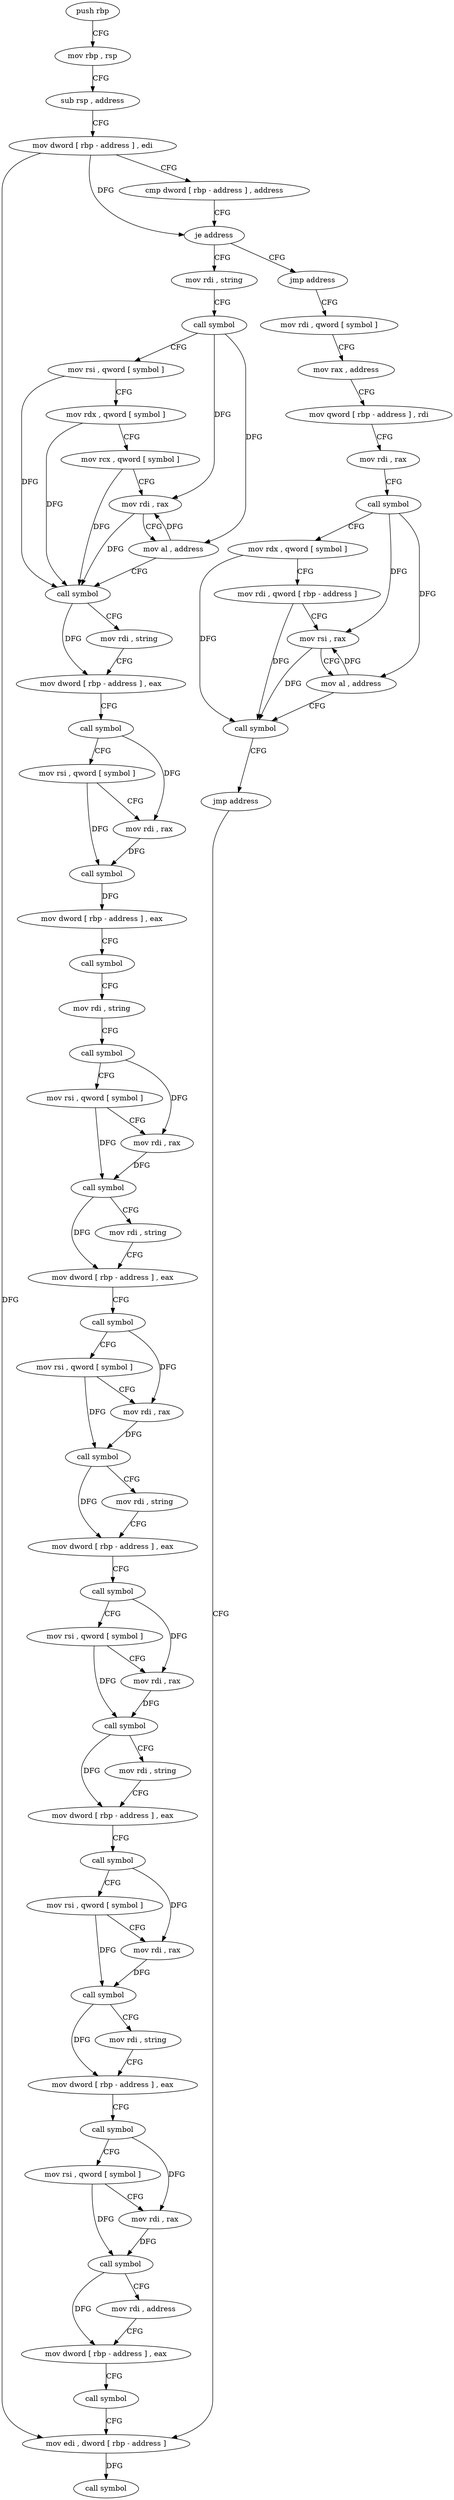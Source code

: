 digraph "func" {
"4200192" [label = "push rbp" ]
"4200193" [label = "mov rbp , rsp" ]
"4200196" [label = "sub rsp , address" ]
"4200200" [label = "mov dword [ rbp - address ] , edi" ]
"4200203" [label = "cmp dword [ rbp - address ] , address" ]
"4200207" [label = "je address" ]
"4200275" [label = "mov rdi , string" ]
"4200213" [label = "jmp address" ]
"4200285" [label = "call symbol" ]
"4200290" [label = "mov rsi , qword [ symbol ]" ]
"4200298" [label = "mov rdx , qword [ symbol ]" ]
"4200306" [label = "mov rcx , qword [ symbol ]" ]
"4200314" [label = "mov rdi , rax" ]
"4200317" [label = "mov al , address" ]
"4200319" [label = "call symbol" ]
"4200324" [label = "mov rdi , string" ]
"4200334" [label = "mov dword [ rbp - address ] , eax" ]
"4200337" [label = "call symbol" ]
"4200342" [label = "mov rsi , qword [ symbol ]" ]
"4200350" [label = "mov rdi , rax" ]
"4200353" [label = "call symbol" ]
"4200358" [label = "mov dword [ rbp - address ] , eax" ]
"4200361" [label = "call symbol" ]
"4200366" [label = "mov rdi , string" ]
"4200376" [label = "call symbol" ]
"4200381" [label = "mov rsi , qword [ symbol ]" ]
"4200389" [label = "mov rdi , rax" ]
"4200392" [label = "call symbol" ]
"4200397" [label = "mov rdi , string" ]
"4200407" [label = "mov dword [ rbp - address ] , eax" ]
"4200410" [label = "call symbol" ]
"4200415" [label = "mov rsi , qword [ symbol ]" ]
"4200423" [label = "mov rdi , rax" ]
"4200426" [label = "call symbol" ]
"4200431" [label = "mov rdi , string" ]
"4200441" [label = "mov dword [ rbp - address ] , eax" ]
"4200444" [label = "call symbol" ]
"4200449" [label = "mov rsi , qword [ symbol ]" ]
"4200457" [label = "mov rdi , rax" ]
"4200460" [label = "call symbol" ]
"4200465" [label = "mov rdi , string" ]
"4200475" [label = "mov dword [ rbp - address ] , eax" ]
"4200478" [label = "call symbol" ]
"4200483" [label = "mov rsi , qword [ symbol ]" ]
"4200491" [label = "mov rdi , rax" ]
"4200494" [label = "call symbol" ]
"4200499" [label = "mov rdi , string" ]
"4200509" [label = "mov dword [ rbp - address ] , eax" ]
"4200512" [label = "call symbol" ]
"4200517" [label = "mov rsi , qword [ symbol ]" ]
"4200525" [label = "mov rdi , rax" ]
"4200528" [label = "call symbol" ]
"4200533" [label = "mov rdi , address" ]
"4200543" [label = "mov dword [ rbp - address ] , eax" ]
"4200546" [label = "call symbol" ]
"4200551" [label = "mov edi , dword [ rbp - address ]" ]
"4200218" [label = "mov rdi , qword [ symbol ]" ]
"4200226" [label = "mov rax , address" ]
"4200236" [label = "mov qword [ rbp - address ] , rdi" ]
"4200240" [label = "mov rdi , rax" ]
"4200243" [label = "call symbol" ]
"4200248" [label = "mov rdx , qword [ symbol ]" ]
"4200256" [label = "mov rdi , qword [ rbp - address ]" ]
"4200260" [label = "mov rsi , rax" ]
"4200263" [label = "mov al , address" ]
"4200265" [label = "call symbol" ]
"4200270" [label = "jmp address" ]
"4200554" [label = "call symbol" ]
"4200192" -> "4200193" [ label = "CFG" ]
"4200193" -> "4200196" [ label = "CFG" ]
"4200196" -> "4200200" [ label = "CFG" ]
"4200200" -> "4200203" [ label = "CFG" ]
"4200200" -> "4200207" [ label = "DFG" ]
"4200200" -> "4200551" [ label = "DFG" ]
"4200203" -> "4200207" [ label = "CFG" ]
"4200207" -> "4200275" [ label = "CFG" ]
"4200207" -> "4200213" [ label = "CFG" ]
"4200275" -> "4200285" [ label = "CFG" ]
"4200213" -> "4200218" [ label = "CFG" ]
"4200285" -> "4200290" [ label = "CFG" ]
"4200285" -> "4200314" [ label = "DFG" ]
"4200285" -> "4200317" [ label = "DFG" ]
"4200290" -> "4200298" [ label = "CFG" ]
"4200290" -> "4200319" [ label = "DFG" ]
"4200298" -> "4200306" [ label = "CFG" ]
"4200298" -> "4200319" [ label = "DFG" ]
"4200306" -> "4200314" [ label = "CFG" ]
"4200306" -> "4200319" [ label = "DFG" ]
"4200314" -> "4200317" [ label = "CFG" ]
"4200314" -> "4200319" [ label = "DFG" ]
"4200317" -> "4200319" [ label = "CFG" ]
"4200317" -> "4200314" [ label = "DFG" ]
"4200319" -> "4200324" [ label = "CFG" ]
"4200319" -> "4200334" [ label = "DFG" ]
"4200324" -> "4200334" [ label = "CFG" ]
"4200334" -> "4200337" [ label = "CFG" ]
"4200337" -> "4200342" [ label = "CFG" ]
"4200337" -> "4200350" [ label = "DFG" ]
"4200342" -> "4200350" [ label = "CFG" ]
"4200342" -> "4200353" [ label = "DFG" ]
"4200350" -> "4200353" [ label = "DFG" ]
"4200353" -> "4200358" [ label = "DFG" ]
"4200358" -> "4200361" [ label = "CFG" ]
"4200361" -> "4200366" [ label = "CFG" ]
"4200366" -> "4200376" [ label = "CFG" ]
"4200376" -> "4200381" [ label = "CFG" ]
"4200376" -> "4200389" [ label = "DFG" ]
"4200381" -> "4200389" [ label = "CFG" ]
"4200381" -> "4200392" [ label = "DFG" ]
"4200389" -> "4200392" [ label = "DFG" ]
"4200392" -> "4200397" [ label = "CFG" ]
"4200392" -> "4200407" [ label = "DFG" ]
"4200397" -> "4200407" [ label = "CFG" ]
"4200407" -> "4200410" [ label = "CFG" ]
"4200410" -> "4200415" [ label = "CFG" ]
"4200410" -> "4200423" [ label = "DFG" ]
"4200415" -> "4200423" [ label = "CFG" ]
"4200415" -> "4200426" [ label = "DFG" ]
"4200423" -> "4200426" [ label = "DFG" ]
"4200426" -> "4200431" [ label = "CFG" ]
"4200426" -> "4200441" [ label = "DFG" ]
"4200431" -> "4200441" [ label = "CFG" ]
"4200441" -> "4200444" [ label = "CFG" ]
"4200444" -> "4200449" [ label = "CFG" ]
"4200444" -> "4200457" [ label = "DFG" ]
"4200449" -> "4200457" [ label = "CFG" ]
"4200449" -> "4200460" [ label = "DFG" ]
"4200457" -> "4200460" [ label = "DFG" ]
"4200460" -> "4200465" [ label = "CFG" ]
"4200460" -> "4200475" [ label = "DFG" ]
"4200465" -> "4200475" [ label = "CFG" ]
"4200475" -> "4200478" [ label = "CFG" ]
"4200478" -> "4200483" [ label = "CFG" ]
"4200478" -> "4200491" [ label = "DFG" ]
"4200483" -> "4200491" [ label = "CFG" ]
"4200483" -> "4200494" [ label = "DFG" ]
"4200491" -> "4200494" [ label = "DFG" ]
"4200494" -> "4200499" [ label = "CFG" ]
"4200494" -> "4200509" [ label = "DFG" ]
"4200499" -> "4200509" [ label = "CFG" ]
"4200509" -> "4200512" [ label = "CFG" ]
"4200512" -> "4200517" [ label = "CFG" ]
"4200512" -> "4200525" [ label = "DFG" ]
"4200517" -> "4200525" [ label = "CFG" ]
"4200517" -> "4200528" [ label = "DFG" ]
"4200525" -> "4200528" [ label = "DFG" ]
"4200528" -> "4200533" [ label = "CFG" ]
"4200528" -> "4200543" [ label = "DFG" ]
"4200533" -> "4200543" [ label = "CFG" ]
"4200543" -> "4200546" [ label = "CFG" ]
"4200546" -> "4200551" [ label = "CFG" ]
"4200551" -> "4200554" [ label = "DFG" ]
"4200218" -> "4200226" [ label = "CFG" ]
"4200226" -> "4200236" [ label = "CFG" ]
"4200236" -> "4200240" [ label = "CFG" ]
"4200240" -> "4200243" [ label = "CFG" ]
"4200243" -> "4200248" [ label = "CFG" ]
"4200243" -> "4200260" [ label = "DFG" ]
"4200243" -> "4200263" [ label = "DFG" ]
"4200248" -> "4200256" [ label = "CFG" ]
"4200248" -> "4200265" [ label = "DFG" ]
"4200256" -> "4200260" [ label = "CFG" ]
"4200256" -> "4200265" [ label = "DFG" ]
"4200260" -> "4200263" [ label = "CFG" ]
"4200260" -> "4200265" [ label = "DFG" ]
"4200263" -> "4200265" [ label = "CFG" ]
"4200263" -> "4200260" [ label = "DFG" ]
"4200265" -> "4200270" [ label = "CFG" ]
"4200270" -> "4200551" [ label = "CFG" ]
}
